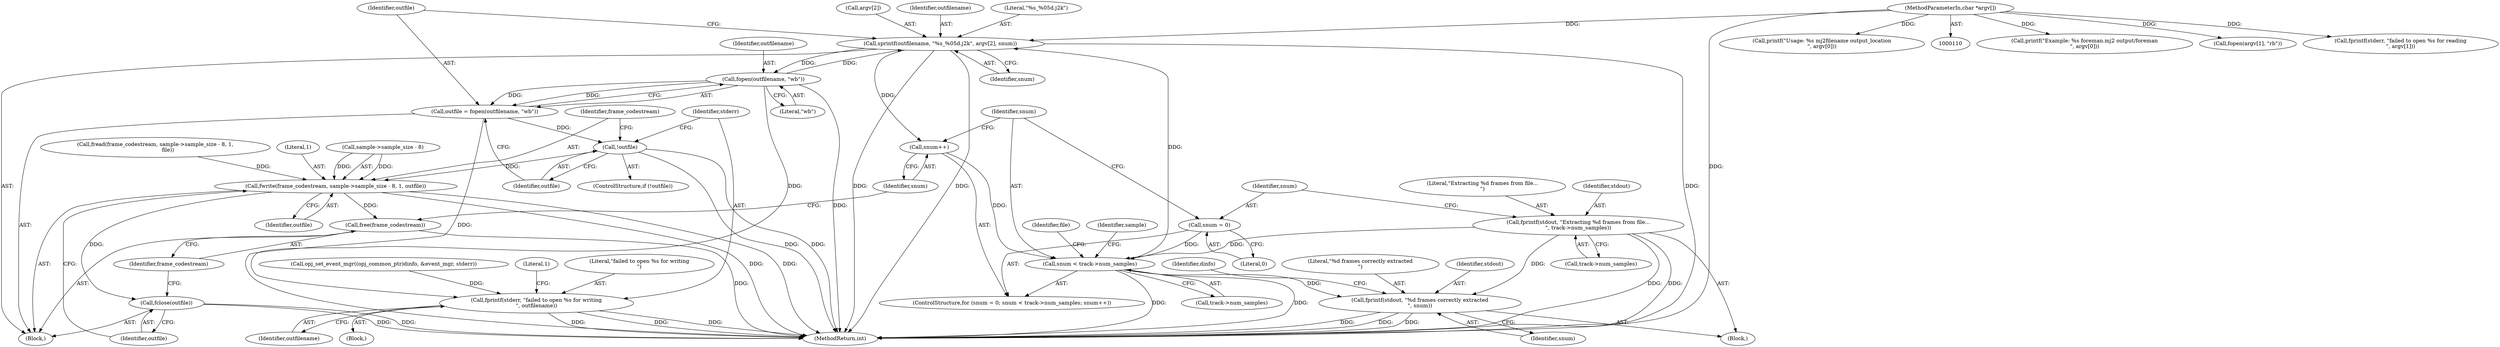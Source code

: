 digraph "0_openjpeg_6d8c0c06ee32dc03ba80acd48334e98728e56cf5@array" {
"1000294" [label="(Call,sprintf(outfilename, \"%s_%05d.j2k\", argv[2], snum))"];
"1000303" [label="(Call,fopen(outfilename, \"wb\"))"];
"1000294" [label="(Call,sprintf(outfilename, \"%s_%05d.j2k\", argv[2], snum))"];
"1000112" [label="(MethodParameterIn,char *argv[])"];
"1000251" [label="(Call,snum < track->num_samples)"];
"1000256" [label="(Call,snum++)"];
"1000248" [label="(Call,snum = 0)"];
"1000241" [label="(Call,fprintf(stdout, \"Extracting %d frames from file...\n\", track->num_samples))"];
"1000301" [label="(Call,outfile = fopen(outfilename, \"wb\"))"];
"1000307" [label="(Call,!outfile)"];
"1000316" [label="(Call,fwrite(frame_codestream, sample->sample_size - 8, 1, outfile))"];
"1000325" [label="(Call,fclose(outfile))"];
"1000327" [label="(Call,free(frame_codestream))"];
"1000310" [label="(Call,fprintf(stderr, \"failed to open %s for writing\n\", outfilename))"];
"1000331" [label="(Call,fprintf(stdout, \"%d frames correctly extracted\n\", snum))"];
"1000311" [label="(Identifier,stderr)"];
"1000296" [label="(Literal,\"%s_%05d.j2k\")"];
"1000257" [label="(Identifier,snum)"];
"1000302" [label="(Identifier,outfile)"];
"1000327" [label="(Call,free(frame_codestream))"];
"1000258" [label="(Block,)"];
"1000253" [label="(Call,track->num_samples)"];
"1000244" [label="(Call,track->num_samples)"];
"1000251" [label="(Call,snum < track->num_samples)"];
"1000297" [label="(Call,argv[2])"];
"1000328" [label="(Identifier,frame_codestream)"];
"1000315" [label="(Literal,1)"];
"1000336" [label="(Identifier,dinfo)"];
"1000316" [label="(Call,fwrite(frame_codestream, sample->sample_size - 8, 1, outfile))"];
"1000303" [label="(Call,fopen(outfilename, \"wb\"))"];
"1000306" [label="(ControlStructure,if (!outfile))"];
"1000323" [label="(Literal,1)"];
"1000304" [label="(Identifier,outfilename)"];
"1000136" [label="(Call,printf(\"Example: %s foreman.mj2 output/foreman\n\", argv[0]))"];
"1000300" [label="(Identifier,snum)"];
"1000112" [label="(MethodParameterIn,char *argv[])"];
"1000334" [label="(Identifier,snum)"];
"1000310" [label="(Call,fprintf(stderr, \"failed to open %s for writing\n\", outfilename))"];
"1000145" [label="(Call,fopen(argv[1], \"rb\"))"];
"1000250" [label="(Literal,0)"];
"1000346" [label="(MethodReturn,int)"];
"1000317" [label="(Identifier,frame_codestream)"];
"1000248" [label="(Call,snum = 0)"];
"1000154" [label="(Call,fprintf(stderr, \"failed to open %s for reading\n\", argv[1]))"];
"1000312" [label="(Literal,\"failed to open %s for writing\n\")"];
"1000241" [label="(Call,fprintf(stdout, \"Extracting %d frames from file...\n\", track->num_samples))"];
"1000330" [label="(Identifier,file)"];
"1000295" [label="(Identifier,outfilename)"];
"1000333" [label="(Literal,\"%d frames correctly extracted\n\")"];
"1000260" [label="(Identifier,sample)"];
"1000308" [label="(Identifier,outfile)"];
"1000309" [label="(Block,)"];
"1000113" [label="(Block,)"];
"1000256" [label="(Call,snum++)"];
"1000252" [label="(Identifier,snum)"];
"1000324" [label="(Identifier,outfile)"];
"1000325" [label="(Call,fclose(outfile))"];
"1000242" [label="(Identifier,stdout)"];
"1000318" [label="(Call,sample->sample_size - 8)"];
"1000301" [label="(Call,outfile = fopen(outfilename, \"wb\"))"];
"1000307" [label="(Call,!outfile)"];
"1000332" [label="(Identifier,stdout)"];
"1000313" [label="(Identifier,outfilename)"];
"1000331" [label="(Call,fprintf(stdout, \"%d frames correctly extracted\n\", snum))"];
"1000294" [label="(Call,sprintf(outfilename, \"%s_%05d.j2k\", argv[2], snum))"];
"1000285" [label="(Call,fread(frame_codestream, sample->sample_size - 8, 1,\n               file))"];
"1000243" [label="(Literal,\"Extracting %d frames from file...\n\")"];
"1000186" [label="(Call,opj_set_event_mgr((opj_common_ptr)dinfo, &event_mgr, stderr))"];
"1000305" [label="(Literal,\"wb\")"];
"1000247" [label="(ControlStructure,for (snum = 0; snum < track->num_samples; snum++))"];
"1000249" [label="(Identifier,snum)"];
"1000131" [label="(Call,printf(\"Usage: %s mj2filename output_location\n\", argv[0]))"];
"1000326" [label="(Identifier,outfile)"];
"1000294" -> "1000258"  [label="AST: "];
"1000294" -> "1000300"  [label="CFG: "];
"1000295" -> "1000294"  [label="AST: "];
"1000296" -> "1000294"  [label="AST: "];
"1000297" -> "1000294"  [label="AST: "];
"1000300" -> "1000294"  [label="AST: "];
"1000302" -> "1000294"  [label="CFG: "];
"1000294" -> "1000346"  [label="DDG: "];
"1000294" -> "1000346"  [label="DDG: "];
"1000294" -> "1000346"  [label="DDG: "];
"1000294" -> "1000256"  [label="DDG: "];
"1000303" -> "1000294"  [label="DDG: "];
"1000112" -> "1000294"  [label="DDG: "];
"1000251" -> "1000294"  [label="DDG: "];
"1000294" -> "1000303"  [label="DDG: "];
"1000303" -> "1000301"  [label="AST: "];
"1000303" -> "1000305"  [label="CFG: "];
"1000304" -> "1000303"  [label="AST: "];
"1000305" -> "1000303"  [label="AST: "];
"1000301" -> "1000303"  [label="CFG: "];
"1000303" -> "1000346"  [label="DDG: "];
"1000303" -> "1000301"  [label="DDG: "];
"1000303" -> "1000301"  [label="DDG: "];
"1000303" -> "1000310"  [label="DDG: "];
"1000112" -> "1000110"  [label="AST: "];
"1000112" -> "1000346"  [label="DDG: "];
"1000112" -> "1000131"  [label="DDG: "];
"1000112" -> "1000136"  [label="DDG: "];
"1000112" -> "1000145"  [label="DDG: "];
"1000112" -> "1000154"  [label="DDG: "];
"1000251" -> "1000247"  [label="AST: "];
"1000251" -> "1000253"  [label="CFG: "];
"1000252" -> "1000251"  [label="AST: "];
"1000253" -> "1000251"  [label="AST: "];
"1000260" -> "1000251"  [label="CFG: "];
"1000330" -> "1000251"  [label="CFG: "];
"1000251" -> "1000346"  [label="DDG: "];
"1000251" -> "1000346"  [label="DDG: "];
"1000256" -> "1000251"  [label="DDG: "];
"1000248" -> "1000251"  [label="DDG: "];
"1000241" -> "1000251"  [label="DDG: "];
"1000251" -> "1000331"  [label="DDG: "];
"1000256" -> "1000247"  [label="AST: "];
"1000256" -> "1000257"  [label="CFG: "];
"1000257" -> "1000256"  [label="AST: "];
"1000252" -> "1000256"  [label="CFG: "];
"1000248" -> "1000247"  [label="AST: "];
"1000248" -> "1000250"  [label="CFG: "];
"1000249" -> "1000248"  [label="AST: "];
"1000250" -> "1000248"  [label="AST: "];
"1000252" -> "1000248"  [label="CFG: "];
"1000241" -> "1000113"  [label="AST: "];
"1000241" -> "1000244"  [label="CFG: "];
"1000242" -> "1000241"  [label="AST: "];
"1000243" -> "1000241"  [label="AST: "];
"1000244" -> "1000241"  [label="AST: "];
"1000249" -> "1000241"  [label="CFG: "];
"1000241" -> "1000346"  [label="DDG: "];
"1000241" -> "1000346"  [label="DDG: "];
"1000241" -> "1000331"  [label="DDG: "];
"1000301" -> "1000258"  [label="AST: "];
"1000302" -> "1000301"  [label="AST: "];
"1000308" -> "1000301"  [label="CFG: "];
"1000301" -> "1000346"  [label="DDG: "];
"1000301" -> "1000307"  [label="DDG: "];
"1000307" -> "1000306"  [label="AST: "];
"1000307" -> "1000308"  [label="CFG: "];
"1000308" -> "1000307"  [label="AST: "];
"1000311" -> "1000307"  [label="CFG: "];
"1000317" -> "1000307"  [label="CFG: "];
"1000307" -> "1000346"  [label="DDG: "];
"1000307" -> "1000346"  [label="DDG: "];
"1000307" -> "1000316"  [label="DDG: "];
"1000316" -> "1000258"  [label="AST: "];
"1000316" -> "1000324"  [label="CFG: "];
"1000317" -> "1000316"  [label="AST: "];
"1000318" -> "1000316"  [label="AST: "];
"1000323" -> "1000316"  [label="AST: "];
"1000324" -> "1000316"  [label="AST: "];
"1000326" -> "1000316"  [label="CFG: "];
"1000316" -> "1000346"  [label="DDG: "];
"1000316" -> "1000346"  [label="DDG: "];
"1000285" -> "1000316"  [label="DDG: "];
"1000318" -> "1000316"  [label="DDG: "];
"1000318" -> "1000316"  [label="DDG: "];
"1000316" -> "1000325"  [label="DDG: "];
"1000316" -> "1000327"  [label="DDG: "];
"1000325" -> "1000258"  [label="AST: "];
"1000325" -> "1000326"  [label="CFG: "];
"1000326" -> "1000325"  [label="AST: "];
"1000328" -> "1000325"  [label="CFG: "];
"1000325" -> "1000346"  [label="DDG: "];
"1000325" -> "1000346"  [label="DDG: "];
"1000327" -> "1000258"  [label="AST: "];
"1000327" -> "1000328"  [label="CFG: "];
"1000328" -> "1000327"  [label="AST: "];
"1000257" -> "1000327"  [label="CFG: "];
"1000327" -> "1000346"  [label="DDG: "];
"1000310" -> "1000309"  [label="AST: "];
"1000310" -> "1000313"  [label="CFG: "];
"1000311" -> "1000310"  [label="AST: "];
"1000312" -> "1000310"  [label="AST: "];
"1000313" -> "1000310"  [label="AST: "];
"1000315" -> "1000310"  [label="CFG: "];
"1000310" -> "1000346"  [label="DDG: "];
"1000310" -> "1000346"  [label="DDG: "];
"1000310" -> "1000346"  [label="DDG: "];
"1000186" -> "1000310"  [label="DDG: "];
"1000331" -> "1000113"  [label="AST: "];
"1000331" -> "1000334"  [label="CFG: "];
"1000332" -> "1000331"  [label="AST: "];
"1000333" -> "1000331"  [label="AST: "];
"1000334" -> "1000331"  [label="AST: "];
"1000336" -> "1000331"  [label="CFG: "];
"1000331" -> "1000346"  [label="DDG: "];
"1000331" -> "1000346"  [label="DDG: "];
"1000331" -> "1000346"  [label="DDG: "];
}

